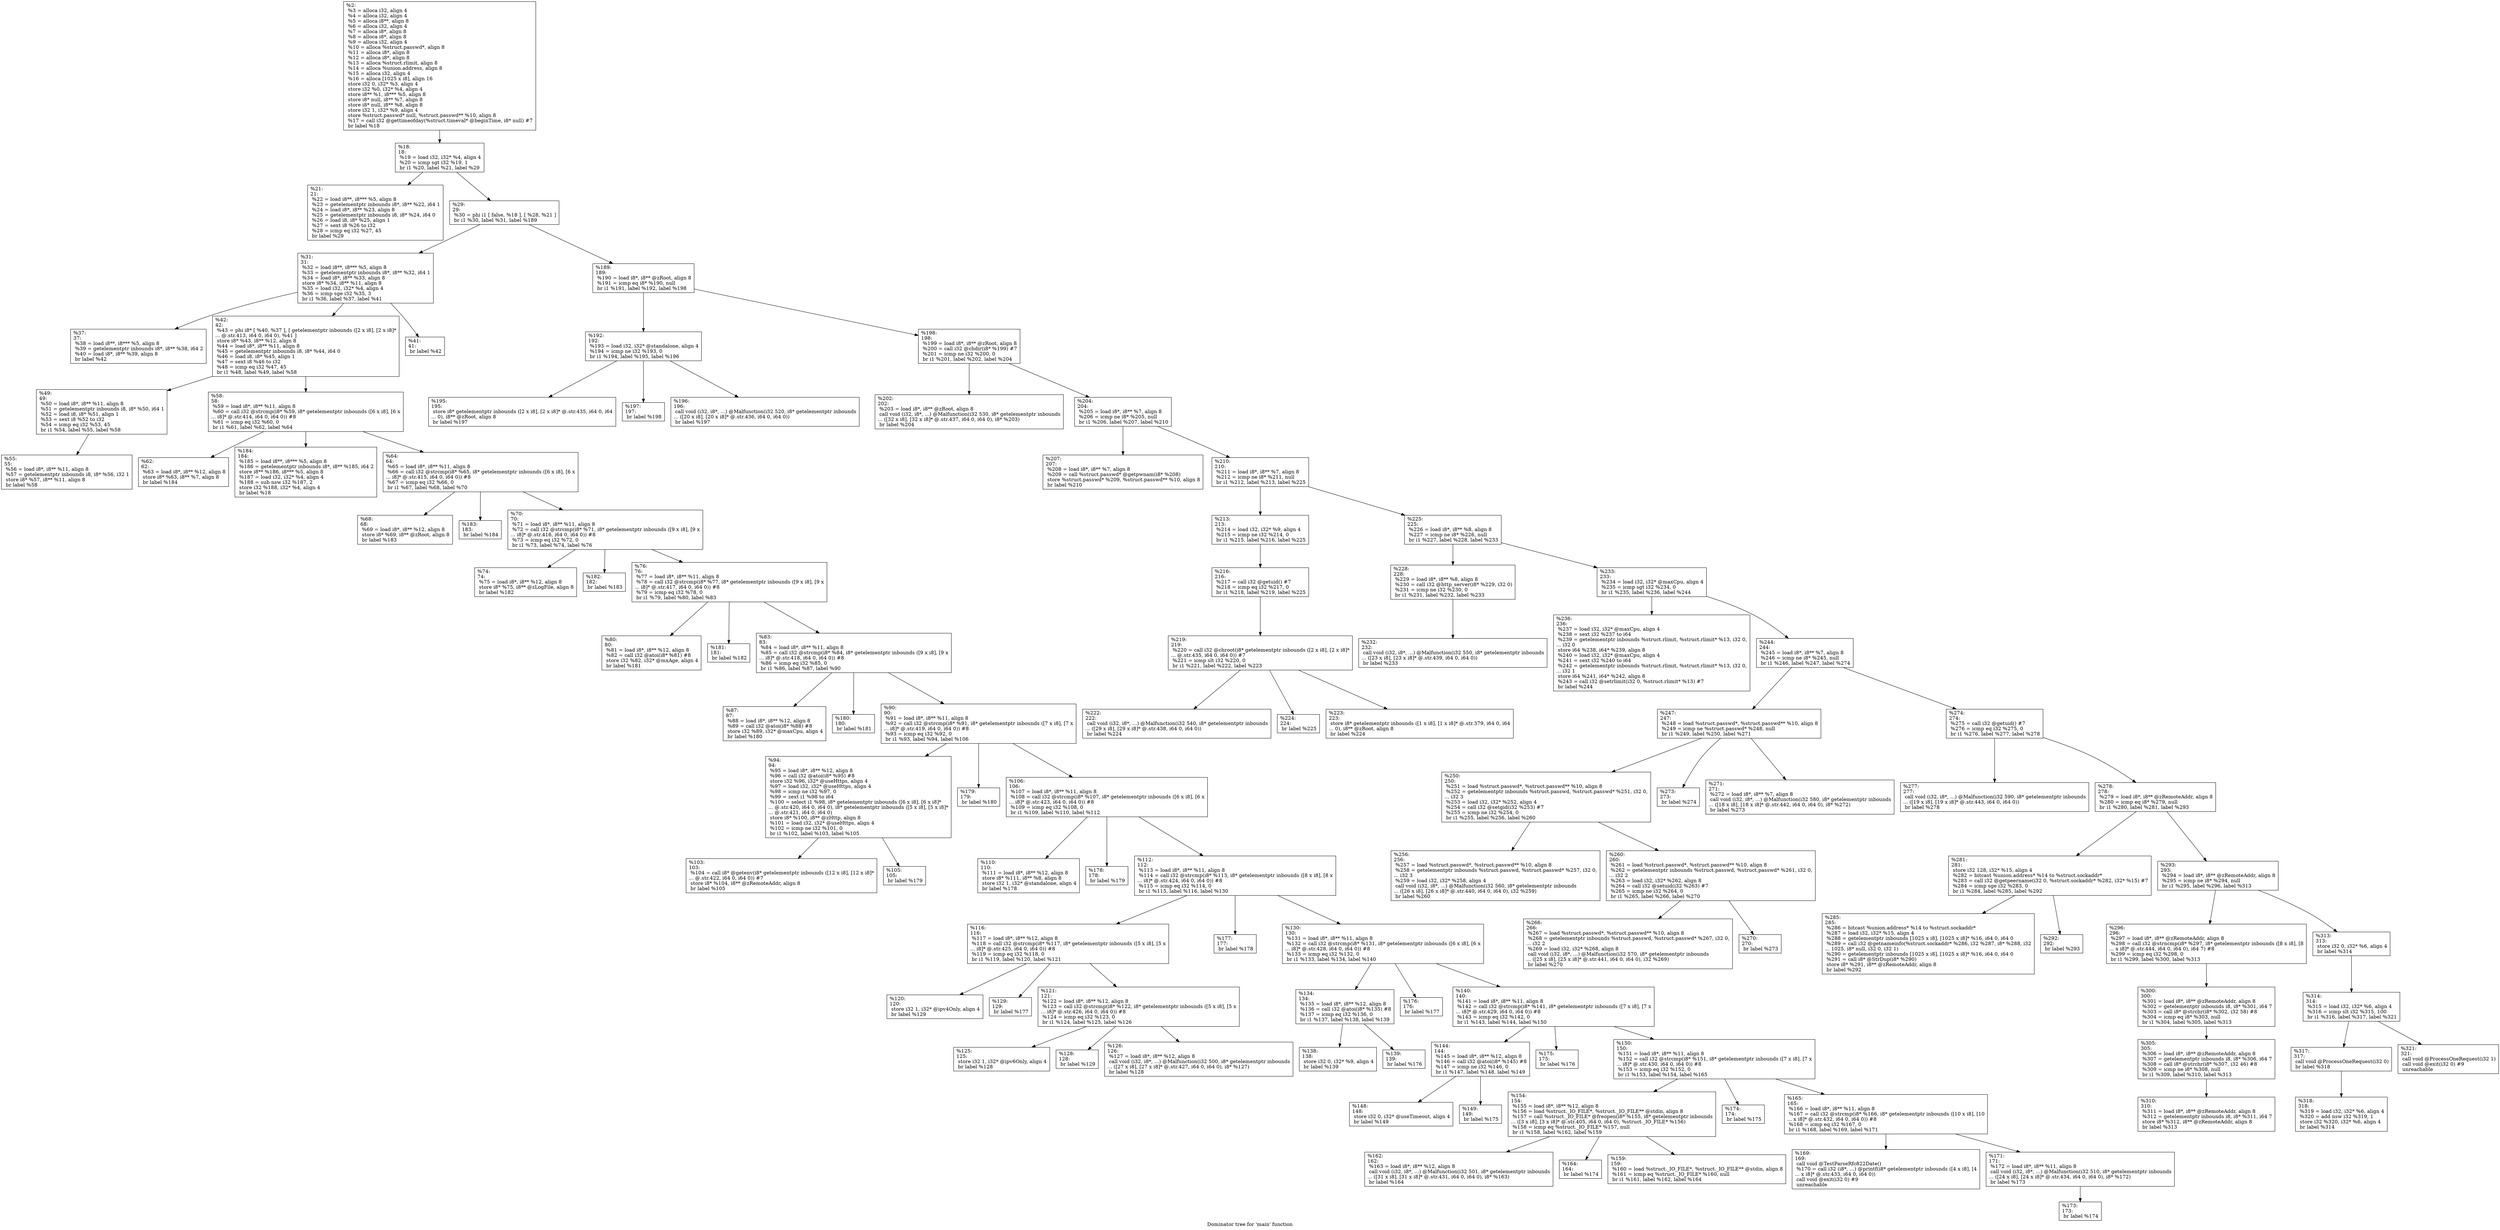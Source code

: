 digraph "Dominator tree for 'main' function" {
	label="Dominator tree for 'main' function";

	Node0x2279f40 [shape=record,label="{%2:\l  %3 = alloca i32, align 4\l  %4 = alloca i32, align 4\l  %5 = alloca i8**, align 8\l  %6 = alloca i32, align 4\l  %7 = alloca i8*, align 8\l  %8 = alloca i8*, align 8\l  %9 = alloca i32, align 4\l  %10 = alloca %struct.passwd*, align 8\l  %11 = alloca i8*, align 8\l  %12 = alloca i8*, align 8\l  %13 = alloca %struct.rlimit, align 8\l  %14 = alloca %union.address, align 8\l  %15 = alloca i32, align 4\l  %16 = alloca [1025 x i8], align 16\l  store i32 0, i32* %3, align 4\l  store i32 %0, i32* %4, align 4\l  store i8** %1, i8*** %5, align 8\l  store i8* null, i8** %7, align 8\l  store i8* null, i8** %8, align 8\l  store i32 1, i32* %9, align 4\l  store %struct.passwd* null, %struct.passwd** %10, align 8\l  %17 = call i32 @gettimeofday(%struct.timeval* @beginTime, i8* null) #7\l  br label %18\l}"];
	Node0x2279f40 -> Node0x22a7fc0;
	Node0x22a7fc0 [shape=record,label="{%18:\l18:                                               \l  %19 = load i32, i32* %4, align 4\l  %20 = icmp sgt i32 %19, 1\l  br i1 %20, label %21, label %29\l}"];
	Node0x22a7fc0 -> Node0x229cc70;
	Node0x22a7fc0 -> Node0x22313c0;
	Node0x229cc70 [shape=record,label="{%21:\l21:                                               \l  %22 = load i8**, i8*** %5, align 8\l  %23 = getelementptr inbounds i8*, i8** %22, i64 1\l  %24 = load i8*, i8** %23, align 8\l  %25 = getelementptr inbounds i8, i8* %24, i64 0\l  %26 = load i8, i8* %25, align 1\l  %27 = sext i8 %26 to i32\l  %28 = icmp eq i32 %27, 45\l  br label %29\l}"];
	Node0x22313c0 [shape=record,label="{%29:\l29:                                               \l  %30 = phi i1 [ false, %18 ], [ %28, %21 ]\l  br i1 %30, label %31, label %189\l}"];
	Node0x22313c0 -> Node0x2254760;
	Node0x22313c0 -> Node0x2248bb0;
	Node0x2254760 [shape=record,label="{%31:\l31:                                               \l  %32 = load i8**, i8*** %5, align 8\l  %33 = getelementptr inbounds i8*, i8** %32, i64 1\l  %34 = load i8*, i8** %33, align 8\l  store i8* %34, i8** %11, align 8\l  %35 = load i32, i32* %4, align 4\l  %36 = icmp sge i32 %35, 3\l  br i1 %36, label %37, label %41\l}"];
	Node0x2254760 -> Node0x221f830;
	Node0x2254760 -> Node0x2217aa0;
	Node0x2254760 -> Node0x22afb40;
	Node0x221f830 [shape=record,label="{%37:\l37:                                               \l  %38 = load i8**, i8*** %5, align 8\l  %39 = getelementptr inbounds i8*, i8** %38, i64 2\l  %40 = load i8*, i8** %39, align 8\l  br label %42\l}"];
	Node0x2217aa0 [shape=record,label="{%42:\l42:                                               \l  %43 = phi i8* [ %40, %37 ], [ getelementptr inbounds ([2 x i8], [2 x i8]*\l... @.str.413, i64 0, i64 0), %41 ]\l  store i8* %43, i8** %12, align 8\l  %44 = load i8*, i8** %11, align 8\l  %45 = getelementptr inbounds i8, i8* %44, i64 0\l  %46 = load i8, i8* %45, align 1\l  %47 = sext i8 %46 to i32\l  %48 = icmp eq i32 %47, 45\l  br i1 %48, label %49, label %58\l}"];
	Node0x2217aa0 -> Node0x2241e70;
	Node0x2217aa0 -> Node0x2269010;
	Node0x2241e70 [shape=record,label="{%49:\l49:                                               \l  %50 = load i8*, i8** %11, align 8\l  %51 = getelementptr inbounds i8, i8* %50, i64 1\l  %52 = load i8, i8* %51, align 1\l  %53 = sext i8 %52 to i32\l  %54 = icmp eq i32 %53, 45\l  br i1 %54, label %55, label %58\l}"];
	Node0x2241e70 -> Node0x2228f60;
	Node0x2228f60 [shape=record,label="{%55:\l55:                                               \l  %56 = load i8*, i8** %11, align 8\l  %57 = getelementptr inbounds i8, i8* %56, i32 1\l  store i8* %57, i8** %11, align 8\l  br label %58\l}"];
	Node0x2269010 [shape=record,label="{%58:\l58:                                               \l  %59 = load i8*, i8** %11, align 8\l  %60 = call i32 @strcmp(i8* %59, i8* getelementptr inbounds ([6 x i8], [6 x\l... i8]* @.str.414, i64 0, i64 0)) #8\l  %61 = icmp eq i32 %60, 0\l  br i1 %61, label %62, label %64\l}"];
	Node0x2269010 -> Node0x2262d80;
	Node0x2269010 -> Node0x22ad2b0;
	Node0x2269010 -> Node0x22109e0;
	Node0x2262d80 [shape=record,label="{%62:\l62:                                               \l  %63 = load i8*, i8** %12, align 8\l  store i8* %63, i8** %7, align 8\l  br label %184\l}"];
	Node0x22ad2b0 [shape=record,label="{%184:\l184:                                              \l  %185 = load i8**, i8*** %5, align 8\l  %186 = getelementptr inbounds i8*, i8** %185, i64 2\l  store i8** %186, i8*** %5, align 8\l  %187 = load i32, i32* %4, align 4\l  %188 = sub nsw i32 %187, 2\l  store i32 %188, i32* %4, align 4\l  br label %18\l}"];
	Node0x22109e0 [shape=record,label="{%64:\l64:                                               \l  %65 = load i8*, i8** %11, align 8\l  %66 = call i32 @strcmp(i8* %65, i8* getelementptr inbounds ([6 x i8], [6 x\l... i8]* @.str.415, i64 0, i64 0)) #8\l  %67 = icmp eq i32 %66, 0\l  br i1 %67, label %68, label %70\l}"];
	Node0x22109e0 -> Node0x227ef70;
	Node0x22109e0 -> Node0x2258b90;
	Node0x22109e0 -> Node0x222d630;
	Node0x227ef70 [shape=record,label="{%68:\l68:                                               \l  %69 = load i8*, i8** %12, align 8\l  store i8* %69, i8** @zRoot, align 8\l  br label %183\l}"];
	Node0x2258b90 [shape=record,label="{%183:\l183:                                              \l  br label %184\l}"];
	Node0x222d630 [shape=record,label="{%70:\l70:                                               \l  %71 = load i8*, i8** %11, align 8\l  %72 = call i32 @strcmp(i8* %71, i8* getelementptr inbounds ([9 x i8], [9 x\l... i8]* @.str.416, i64 0, i64 0)) #8\l  %73 = icmp eq i32 %72, 0\l  br i1 %73, label %74, label %76\l}"];
	Node0x222d630 -> Node0x220fbb0;
	Node0x222d630 -> Node0x22de600;
	Node0x222d630 -> Node0x2265360;
	Node0x220fbb0 [shape=record,label="{%74:\l74:                                               \l  %75 = load i8*, i8** %12, align 8\l  store i8* %75, i8** @zLogFile, align 8\l  br label %182\l}"];
	Node0x22de600 [shape=record,label="{%182:\l182:                                              \l  br label %183\l}"];
	Node0x2265360 [shape=record,label="{%76:\l76:                                               \l  %77 = load i8*, i8** %11, align 8\l  %78 = call i32 @strcmp(i8* %77, i8* getelementptr inbounds ([9 x i8], [9 x\l... i8]* @.str.417, i64 0, i64 0)) #8\l  %79 = icmp eq i32 %78, 0\l  br i1 %79, label %80, label %83\l}"];
	Node0x2265360 -> Node0x22293c0;
	Node0x2265360 -> Node0x2255c00;
	Node0x2265360 -> Node0x2265f50;
	Node0x22293c0 [shape=record,label="{%80:\l80:                                               \l  %81 = load i8*, i8** %12, align 8\l  %82 = call i32 @atoi(i8* %81) #8\l  store i32 %82, i32* @mxAge, align 4\l  br label %181\l}"];
	Node0x2255c00 [shape=record,label="{%181:\l181:                                              \l  br label %182\l}"];
	Node0x2265f50 [shape=record,label="{%83:\l83:                                               \l  %84 = load i8*, i8** %11, align 8\l  %85 = call i32 @strcmp(i8* %84, i8* getelementptr inbounds ([9 x i8], [9 x\l... i8]* @.str.418, i64 0, i64 0)) #8\l  %86 = icmp eq i32 %85, 0\l  br i1 %86, label %87, label %90\l}"];
	Node0x2265f50 -> Node0x22784b0;
	Node0x2265f50 -> Node0x223d7c0;
	Node0x2265f50 -> Node0x2270850;
	Node0x22784b0 [shape=record,label="{%87:\l87:                                               \l  %88 = load i8*, i8** %12, align 8\l  %89 = call i32 @atoi(i8* %88) #8\l  store i32 %89, i32* @maxCpu, align 4\l  br label %180\l}"];
	Node0x223d7c0 [shape=record,label="{%180:\l180:                                              \l  br label %181\l}"];
	Node0x2270850 [shape=record,label="{%90:\l90:                                               \l  %91 = load i8*, i8** %11, align 8\l  %92 = call i32 @strcmp(i8* %91, i8* getelementptr inbounds ([7 x i8], [7 x\l... i8]* @.str.419, i64 0, i64 0)) #8\l  %93 = icmp eq i32 %92, 0\l  br i1 %93, label %94, label %106\l}"];
	Node0x2270850 -> Node0x2267430;
	Node0x2270850 -> Node0x2266a50;
	Node0x2270850 -> Node0x2240890;
	Node0x2267430 [shape=record,label="{%94:\l94:                                               \l  %95 = load i8*, i8** %12, align 8\l  %96 = call i32 @atoi(i8* %95) #8\l  store i32 %96, i32* @useHttps, align 4\l  %97 = load i32, i32* @useHttps, align 4\l  %98 = icmp ne i32 %97, 0\l  %99 = zext i1 %98 to i64\l  %100 = select i1 %98, i8* getelementptr inbounds ([6 x i8], [6 x i8]*\l... @.str.420, i64 0, i64 0), i8* getelementptr inbounds ([5 x i8], [5 x i8]*\l... @.str.421, i64 0, i64 0)\l  store i8* %100, i8** @zHttp, align 8\l  %101 = load i32, i32* @useHttps, align 4\l  %102 = icmp ne i32 %101, 0\l  br i1 %102, label %103, label %105\l}"];
	Node0x2267430 -> Node0x2255100;
	Node0x2267430 -> Node0x229f940;
	Node0x2255100 [shape=record,label="{%103:\l103:                                              \l  %104 = call i8* @getenv(i8* getelementptr inbounds ([12 x i8], [12 x i8]*\l... @.str.422, i64 0, i64 0)) #7\l  store i8* %104, i8** @zRemoteAddr, align 8\l  br label %105\l}"];
	Node0x229f940 [shape=record,label="{%105:\l105:                                              \l  br label %179\l}"];
	Node0x2266a50 [shape=record,label="{%179:\l179:                                              \l  br label %180\l}"];
	Node0x2240890 [shape=record,label="{%106:\l106:                                              \l  %107 = load i8*, i8** %11, align 8\l  %108 = call i32 @strcmp(i8* %107, i8* getelementptr inbounds ([6 x i8], [6 x\l... i8]* @.str.423, i64 0, i64 0)) #8\l  %109 = icmp eq i32 %108, 0\l  br i1 %109, label %110, label %112\l}"];
	Node0x2240890 -> Node0x221eda0;
	Node0x2240890 -> Node0x22174b0;
	Node0x2240890 -> Node0x223c590;
	Node0x221eda0 [shape=record,label="{%110:\l110:                                              \l  %111 = load i8*, i8** %12, align 8\l  store i8* %111, i8** %8, align 8\l  store i32 1, i32* @standalone, align 4\l  br label %178\l}"];
	Node0x22174b0 [shape=record,label="{%178:\l178:                                              \l  br label %179\l}"];
	Node0x223c590 [shape=record,label="{%112:\l112:                                              \l  %113 = load i8*, i8** %11, align 8\l  %114 = call i32 @strcmp(i8* %113, i8* getelementptr inbounds ([8 x i8], [8 x\l... i8]* @.str.424, i64 0, i64 0)) #8\l  %115 = icmp eq i32 %114, 0\l  br i1 %115, label %116, label %130\l}"];
	Node0x223c590 -> Node0x227ad60;
	Node0x223c590 -> Node0x22ad710;
	Node0x223c590 -> Node0x2271540;
	Node0x227ad60 [shape=record,label="{%116:\l116:                                              \l  %117 = load i8*, i8** %12, align 8\l  %118 = call i32 @strcmp(i8* %117, i8* getelementptr inbounds ([5 x i8], [5 x\l... i8]* @.str.425, i64 0, i64 0)) #8\l  %119 = icmp eq i32 %118, 0\l  br i1 %119, label %120, label %121\l}"];
	Node0x227ad60 -> Node0x2264710;
	Node0x227ad60 -> Node0x22a31b0;
	Node0x227ad60 -> Node0x21f7f00;
	Node0x2264710 [shape=record,label="{%120:\l120:                                              \l  store i32 1, i32* @ipv4Only, align 4\l  br label %129\l}"];
	Node0x22a31b0 [shape=record,label="{%129:\l129:                                              \l  br label %177\l}"];
	Node0x21f7f00 [shape=record,label="{%121:\l121:                                              \l  %122 = load i8*, i8** %12, align 8\l  %123 = call i32 @strcmp(i8* %122, i8* getelementptr inbounds ([5 x i8], [5 x\l... i8]* @.str.426, i64 0, i64 0)) #8\l  %124 = icmp eq i32 %123, 0\l  br i1 %124, label %125, label %126\l}"];
	Node0x21f7f00 -> Node0x22a9ab0;
	Node0x21f7f00 -> Node0x22a4670;
	Node0x21f7f00 -> Node0x225d4a0;
	Node0x22a9ab0 [shape=record,label="{%125:\l125:                                              \l  store i32 1, i32* @ipv6Only, align 4\l  br label %128\l}"];
	Node0x22a4670 [shape=record,label="{%128:\l128:                                              \l  br label %129\l}"];
	Node0x225d4a0 [shape=record,label="{%126:\l126:                                              \l  %127 = load i8*, i8** %12, align 8\l  call void (i32, i8*, ...) @Malfunction(i32 500, i8* getelementptr inbounds\l... ([27 x i8], [27 x i8]* @.str.427, i64 0, i64 0), i8* %127)\l  br label %128\l}"];
	Node0x22ad710 [shape=record,label="{%177:\l177:                                              \l  br label %178\l}"];
	Node0x2271540 [shape=record,label="{%130:\l130:                                              \l  %131 = load i8*, i8** %11, align 8\l  %132 = call i32 @strcmp(i8* %131, i8* getelementptr inbounds ([6 x i8], [6 x\l... i8]* @.str.428, i64 0, i64 0)) #8\l  %133 = icmp eq i32 %132, 0\l  br i1 %133, label %134, label %140\l}"];
	Node0x2271540 -> Node0x22b7a30;
	Node0x2271540 -> Node0x22a37c0;
	Node0x2271540 -> Node0x2222ea0;
	Node0x22b7a30 [shape=record,label="{%134:\l134:                                              \l  %135 = load i8*, i8** %12, align 8\l  %136 = call i32 @atoi(i8* %135) #8\l  %137 = icmp eq i32 %136, 0\l  br i1 %137, label %138, label %139\l}"];
	Node0x22b7a30 -> Node0x2263230;
	Node0x22b7a30 -> Node0x2225060;
	Node0x2263230 [shape=record,label="{%138:\l138:                                              \l  store i32 0, i32* %9, align 4\l  br label %139\l}"];
	Node0x2225060 [shape=record,label="{%139:\l139:                                              \l  br label %176\l}"];
	Node0x22a37c0 [shape=record,label="{%176:\l176:                                              \l  br label %177\l}"];
	Node0x2222ea0 [shape=record,label="{%140:\l140:                                              \l  %141 = load i8*, i8** %11, align 8\l  %142 = call i32 @strcmp(i8* %141, i8* getelementptr inbounds ([7 x i8], [7 x\l... i8]* @.str.429, i64 0, i64 0)) #8\l  %143 = icmp eq i32 %142, 0\l  br i1 %143, label %144, label %150\l}"];
	Node0x2222ea0 -> Node0x2248d80;
	Node0x2222ea0 -> Node0x22a4c10;
	Node0x2222ea0 -> Node0x22667d0;
	Node0x2248d80 [shape=record,label="{%144:\l144:                                              \l  %145 = load i8*, i8** %12, align 8\l  %146 = call i32 @atoi(i8* %145) #8\l  %147 = icmp ne i32 %146, 0\l  br i1 %147, label %148, label %149\l}"];
	Node0x2248d80 -> Node0x2299240;
	Node0x2248d80 -> Node0x2249150;
	Node0x2299240 [shape=record,label="{%148:\l148:                                              \l  store i32 0, i32* @useTimeout, align 4\l  br label %149\l}"];
	Node0x2249150 [shape=record,label="{%149:\l149:                                              \l  br label %175\l}"];
	Node0x22a4c10 [shape=record,label="{%175:\l175:                                              \l  br label %176\l}"];
	Node0x22667d0 [shape=record,label="{%150:\l150:                                              \l  %151 = load i8*, i8** %11, align 8\l  %152 = call i32 @strcmp(i8* %151, i8* getelementptr inbounds ([7 x i8], [7 x\l... i8]* @.str.430, i64 0, i64 0)) #8\l  %153 = icmp eq i32 %152, 0\l  br i1 %153, label %154, label %165\l}"];
	Node0x22667d0 -> Node0x2250210;
	Node0x22667d0 -> Node0x223db80;
	Node0x22667d0 -> Node0x2228840;
	Node0x2250210 [shape=record,label="{%154:\l154:                                              \l  %155 = load i8*, i8** %12, align 8\l  %156 = load %struct._IO_FILE*, %struct._IO_FILE** @stdin, align 8\l  %157 = call %struct._IO_FILE* @freopen(i8* %155, i8* getelementptr inbounds\l... ([3 x i8], [3 x i8]* @.str.405, i64 0, i64 0), %struct._IO_FILE* %156)\l  %158 = icmp eq %struct._IO_FILE* %157, null\l  br i1 %158, label %162, label %159\l}"];
	Node0x2250210 -> Node0x2296740;
	Node0x2250210 -> Node0x22383b0;
	Node0x2250210 -> Node0x2210390;
	Node0x2296740 [shape=record,label="{%162:\l162:                                              \l  %163 = load i8*, i8** %12, align 8\l  call void (i32, i8*, ...) @Malfunction(i32 501, i8* getelementptr inbounds\l... ([31 x i8], [31 x i8]* @.str.431, i64 0, i64 0), i8* %163)\l  br label %164\l}"];
	Node0x22383b0 [shape=record,label="{%164:\l164:                                              \l  br label %174\l}"];
	Node0x2210390 [shape=record,label="{%159:\l159:                                              \l  %160 = load %struct._IO_FILE*, %struct._IO_FILE** @stdin, align 8\l  %161 = icmp eq %struct._IO_FILE* %160, null\l  br i1 %161, label %162, label %164\l}"];
	Node0x223db80 [shape=record,label="{%174:\l174:                                              \l  br label %175\l}"];
	Node0x2228840 [shape=record,label="{%165:\l165:                                              \l  %166 = load i8*, i8** %11, align 8\l  %167 = call i32 @strcmp(i8* %166, i8* getelementptr inbounds ([10 x i8], [10\l... x i8]* @.str.432, i64 0, i64 0)) #8\l  %168 = icmp eq i32 %167, 0\l  br i1 %168, label %169, label %171\l}"];
	Node0x2228840 -> Node0x221c580;
	Node0x2228840 -> Node0x226b4e0;
	Node0x221c580 [shape=record,label="{%169:\l169:                                              \l  call void @TestParseRfc822Date()\l  %170 = call i32 (i8*, ...) @printf(i8* getelementptr inbounds ([4 x i8], [4\l... x i8]* @.str.433, i64 0, i64 0))\l  call void @exit(i32 0) #9\l  unreachable\l}"];
	Node0x226b4e0 [shape=record,label="{%171:\l171:                                              \l  %172 = load i8*, i8** %11, align 8\l  call void (i32, i8*, ...) @Malfunction(i32 510, i8* getelementptr inbounds\l... ([24 x i8], [24 x i8]* @.str.434, i64 0, i64 0), i8* %172)\l  br label %173\l}"];
	Node0x226b4e0 -> Node0x2264070;
	Node0x2264070 [shape=record,label="{%173:\l173:                                              \l  br label %174\l}"];
	Node0x22afb40 [shape=record,label="{%41:\l41:                                               \l  br label %42\l}"];
	Node0x2248bb0 [shape=record,label="{%189:\l189:                                              \l  %190 = load i8*, i8** @zRoot, align 8\l  %191 = icmp eq i8* %190, null\l  br i1 %191, label %192, label %198\l}"];
	Node0x2248bb0 -> Node0x229eff0;
	Node0x2248bb0 -> Node0x223b2a0;
	Node0x229eff0 [shape=record,label="{%192:\l192:                                              \l  %193 = load i32, i32* @standalone, align 4\l  %194 = icmp ne i32 %193, 0\l  br i1 %194, label %195, label %196\l}"];
	Node0x229eff0 -> Node0x2249910;
	Node0x229eff0 -> Node0x22a6540;
	Node0x229eff0 -> Node0x2243080;
	Node0x2249910 [shape=record,label="{%195:\l195:                                              \l  store i8* getelementptr inbounds ([2 x i8], [2 x i8]* @.str.435, i64 0, i64\l... 0), i8** @zRoot, align 8\l  br label %197\l}"];
	Node0x22a6540 [shape=record,label="{%197:\l197:                                              \l  br label %198\l}"];
	Node0x2243080 [shape=record,label="{%196:\l196:                                              \l  call void (i32, i8*, ...) @Malfunction(i32 520, i8* getelementptr inbounds\l... ([20 x i8], [20 x i8]* @.str.436, i64 0, i64 0))\l  br label %197\l}"];
	Node0x223b2a0 [shape=record,label="{%198:\l198:                                              \l  %199 = load i8*, i8** @zRoot, align 8\l  %200 = call i32 @chdir(i8* %199) #7\l  %201 = icmp ne i32 %200, 0\l  br i1 %201, label %202, label %204\l}"];
	Node0x223b2a0 -> Node0x21fd700;
	Node0x223b2a0 -> Node0x22a5d40;
	Node0x21fd700 [shape=record,label="{%202:\l202:                                              \l  %203 = load i8*, i8** @zRoot, align 8\l  call void (i32, i8*, ...) @Malfunction(i32 530, i8* getelementptr inbounds\l... ([32 x i8], [32 x i8]* @.str.437, i64 0, i64 0), i8* %203)\l  br label %204\l}"];
	Node0x22a5d40 [shape=record,label="{%204:\l204:                                              \l  %205 = load i8*, i8** %7, align 8\l  %206 = icmp ne i8* %205, null\l  br i1 %206, label %207, label %210\l}"];
	Node0x22a5d40 -> Node0x22a9e60;
	Node0x22a5d40 -> Node0x226e160;
	Node0x22a9e60 [shape=record,label="{%207:\l207:                                              \l  %208 = load i8*, i8** %7, align 8\l  %209 = call %struct.passwd* @getpwnam(i8* %208)\l  store %struct.passwd* %209, %struct.passwd** %10, align 8\l  br label %210\l}"];
	Node0x226e160 [shape=record,label="{%210:\l210:                                              \l  %211 = load i8*, i8** %7, align 8\l  %212 = icmp ne i8* %211, null\l  br i1 %212, label %213, label %225\l}"];
	Node0x226e160 -> Node0x221ca60;
	Node0x226e160 -> Node0x2239310;
	Node0x221ca60 [shape=record,label="{%213:\l213:                                              \l  %214 = load i32, i32* %9, align 4\l  %215 = icmp ne i32 %214, 0\l  br i1 %215, label %216, label %225\l}"];
	Node0x221ca60 -> Node0x224a890;
	Node0x224a890 [shape=record,label="{%216:\l216:                                              \l  %217 = call i32 @getuid() #7\l  %218 = icmp eq i32 %217, 0\l  br i1 %218, label %219, label %225\l}"];
	Node0x224a890 -> Node0x2213100;
	Node0x2213100 [shape=record,label="{%219:\l219:                                              \l  %220 = call i32 @chroot(i8* getelementptr inbounds ([2 x i8], [2 x i8]*\l... @.str.435, i64 0, i64 0)) #7\l  %221 = icmp slt i32 %220, 0\l  br i1 %221, label %222, label %223\l}"];
	Node0x2213100 -> Node0x222bb20;
	Node0x2213100 -> Node0x2220130;
	Node0x2213100 -> Node0x2265950;
	Node0x222bb20 [shape=record,label="{%222:\l222:                                              \l  call void (i32, i8*, ...) @Malfunction(i32 540, i8* getelementptr inbounds\l... ([29 x i8], [29 x i8]* @.str.438, i64 0, i64 0))\l  br label %224\l}"];
	Node0x2220130 [shape=record,label="{%224:\l224:                                              \l  br label %225\l}"];
	Node0x2265950 [shape=record,label="{%223:\l223:                                              \l  store i8* getelementptr inbounds ([1 x i8], [1 x i8]* @.str.379, i64 0, i64\l... 0), i8** @zRoot, align 8\l  br label %224\l}"];
	Node0x2239310 [shape=record,label="{%225:\l225:                                              \l  %226 = load i8*, i8** %8, align 8\l  %227 = icmp ne i8* %226, null\l  br i1 %227, label %228, label %233\l}"];
	Node0x2239310 -> Node0x2242220;
	Node0x2239310 -> Node0x2254590;
	Node0x2242220 [shape=record,label="{%228:\l228:                                              \l  %229 = load i8*, i8** %8, align 8\l  %230 = call i32 @http_server(i8* %229, i32 0)\l  %231 = icmp ne i32 %230, 0\l  br i1 %231, label %232, label %233\l}"];
	Node0x2242220 -> Node0x22196a0;
	Node0x22196a0 [shape=record,label="{%232:\l232:                                              \l  call void (i32, i8*, ...) @Malfunction(i32 550, i8* getelementptr inbounds\l... ([23 x i8], [23 x i8]* @.str.439, i64 0, i64 0))\l  br label %233\l}"];
	Node0x2254590 [shape=record,label="{%233:\l233:                                              \l  %234 = load i32, i32* @maxCpu, align 4\l  %235 = icmp sgt i32 %234, 0\l  br i1 %235, label %236, label %244\l}"];
	Node0x2254590 -> Node0x2263020;
	Node0x2254590 -> Node0x22a1c40;
	Node0x2263020 [shape=record,label="{%236:\l236:                                              \l  %237 = load i32, i32* @maxCpu, align 4\l  %238 = sext i32 %237 to i64\l  %239 = getelementptr inbounds %struct.rlimit, %struct.rlimit* %13, i32 0,\l... i32 0\l  store i64 %238, i64* %239, align 8\l  %240 = load i32, i32* @maxCpu, align 4\l  %241 = sext i32 %240 to i64\l  %242 = getelementptr inbounds %struct.rlimit, %struct.rlimit* %13, i32 0,\l... i32 1\l  store i64 %241, i64* %242, align 8\l  %243 = call i32 @setrlimit(i32 0, %struct.rlimit* %13) #7\l  br label %244\l}"];
	Node0x22a1c40 [shape=record,label="{%244:\l244:                                              \l  %245 = load i8*, i8** %7, align 8\l  %246 = icmp ne i8* %245, null\l  br i1 %246, label %247, label %274\l}"];
	Node0x22a1c40 -> Node0x2259050;
	Node0x22a1c40 -> Node0x22ad580;
	Node0x2259050 [shape=record,label="{%247:\l247:                                              \l  %248 = load %struct.passwd*, %struct.passwd** %10, align 8\l  %249 = icmp ne %struct.passwd* %248, null\l  br i1 %249, label %250, label %271\l}"];
	Node0x2259050 -> Node0x227dbc0;
	Node0x2259050 -> Node0x2235fd0;
	Node0x2259050 -> Node0x22169c0;
	Node0x227dbc0 [shape=record,label="{%250:\l250:                                              \l  %251 = load %struct.passwd*, %struct.passwd** %10, align 8\l  %252 = getelementptr inbounds %struct.passwd, %struct.passwd* %251, i32 0,\l... i32 3\l  %253 = load i32, i32* %252, align 4\l  %254 = call i32 @setgid(i32 %253) #7\l  %255 = icmp ne i32 %254, 0\l  br i1 %255, label %256, label %260\l}"];
	Node0x227dbc0 -> Node0x22b0940;
	Node0x227dbc0 -> Node0x225c810;
	Node0x22b0940 [shape=record,label="{%256:\l256:                                              \l  %257 = load %struct.passwd*, %struct.passwd** %10, align 8\l  %258 = getelementptr inbounds %struct.passwd, %struct.passwd* %257, i32 0,\l... i32 3\l  %259 = load i32, i32* %258, align 4\l  call void (i32, i8*, ...) @Malfunction(i32 560, i8* getelementptr inbounds\l... ([26 x i8], [26 x i8]* @.str.440, i64 0, i64 0), i32 %259)\l  br label %260\l}"];
	Node0x225c810 [shape=record,label="{%260:\l260:                                              \l  %261 = load %struct.passwd*, %struct.passwd** %10, align 8\l  %262 = getelementptr inbounds %struct.passwd, %struct.passwd* %261, i32 0,\l... i32 2\l  %263 = load i32, i32* %262, align 8\l  %264 = call i32 @setuid(i32 %263) #7\l  %265 = icmp ne i32 %264, 0\l  br i1 %265, label %266, label %270\l}"];
	Node0x225c810 -> Node0x2269540;
	Node0x225c810 -> Node0x22633c0;
	Node0x2269540 [shape=record,label="{%266:\l266:                                              \l  %267 = load %struct.passwd*, %struct.passwd** %10, align 8\l  %268 = getelementptr inbounds %struct.passwd, %struct.passwd* %267, i32 0,\l... i32 2\l  %269 = load i32, i32* %268, align 8\l  call void (i32, i8*, ...) @Malfunction(i32 570, i8* getelementptr inbounds\l... ([25 x i8], [25 x i8]* @.str.441, i64 0, i64 0), i32 %269)\l  br label %270\l}"];
	Node0x22633c0 [shape=record,label="{%270:\l270:                                              \l  br label %273\l}"];
	Node0x2235fd0 [shape=record,label="{%273:\l273:                                              \l  br label %274\l}"];
	Node0x22169c0 [shape=record,label="{%271:\l271:                                              \l  %272 = load i8*, i8** %7, align 8\l  call void (i32, i8*, ...) @Malfunction(i32 580, i8* getelementptr inbounds\l... ([18 x i8], [18 x i8]* @.str.442, i64 0, i64 0), i8* %272)\l  br label %273\l}"];
	Node0x22ad580 [shape=record,label="{%274:\l274:                                              \l  %275 = call i32 @getuid() #7\l  %276 = icmp eq i32 %275, 0\l  br i1 %276, label %277, label %278\l}"];
	Node0x22ad580 -> Node0x22269d0;
	Node0x22ad580 -> Node0x22395b0;
	Node0x22269d0 [shape=record,label="{%277:\l277:                                              \l  call void (i32, i8*, ...) @Malfunction(i32 590, i8* getelementptr inbounds\l... ([19 x i8], [19 x i8]* @.str.443, i64 0, i64 0))\l  br label %278\l}"];
	Node0x22395b0 [shape=record,label="{%278:\l278:                                              \l  %279 = load i8*, i8** @zRemoteAddr, align 8\l  %280 = icmp eq i8* %279, null\l  br i1 %280, label %281, label %293\l}"];
	Node0x22395b0 -> Node0x2241f90;
	Node0x22395b0 -> Node0x22558d0;
	Node0x2241f90 [shape=record,label="{%281:\l281:                                              \l  store i32 128, i32* %15, align 4\l  %282 = bitcast %union.address* %14 to %struct.sockaddr*\l  %283 = call i32 @getpeername(i32 0, %struct.sockaddr* %282, i32* %15) #7\l  %284 = icmp sge i32 %283, 0\l  br i1 %284, label %285, label %292\l}"];
	Node0x2241f90 -> Node0x2259180;
	Node0x2241f90 -> Node0x22a7020;
	Node0x2259180 [shape=record,label="{%285:\l285:                                              \l  %286 = bitcast %union.address* %14 to %struct.sockaddr*\l  %287 = load i32, i32* %15, align 4\l  %288 = getelementptr inbounds [1025 x i8], [1025 x i8]* %16, i64 0, i64 0\l  %289 = call i32 @getnameinfo(%struct.sockaddr* %286, i32 %287, i8* %288, i32\l... 1025, i8* null, i32 0, i32 1)\l  %290 = getelementptr inbounds [1025 x i8], [1025 x i8]* %16, i64 0, i64 0\l  %291 = call i8* @StrDup(i8* %290)\l  store i8* %291, i8** @zRemoteAddr, align 8\l  br label %292\l}"];
	Node0x22a7020 [shape=record,label="{%292:\l292:                                              \l  br label %293\l}"];
	Node0x22558d0 [shape=record,label="{%293:\l293:                                              \l  %294 = load i8*, i8** @zRemoteAddr, align 8\l  %295 = icmp ne i8* %294, null\l  br i1 %295, label %296, label %313\l}"];
	Node0x22558d0 -> Node0x2204360;
	Node0x22558d0 -> Node0x225b080;
	Node0x2204360 [shape=record,label="{%296:\l296:                                              \l  %297 = load i8*, i8** @zRemoteAddr, align 8\l  %298 = call i32 @strncmp(i8* %297, i8* getelementptr inbounds ([8 x i8], [8\l... x i8]* @.str.444, i64 0, i64 0), i64 7) #8\l  %299 = icmp eq i32 %298, 0\l  br i1 %299, label %300, label %313\l}"];
	Node0x2204360 -> Node0x226ea00;
	Node0x226ea00 [shape=record,label="{%300:\l300:                                              \l  %301 = load i8*, i8** @zRemoteAddr, align 8\l  %302 = getelementptr inbounds i8, i8* %301, i64 7\l  %303 = call i8* @strchr(i8* %302, i32 58) #8\l  %304 = icmp eq i8* %303, null\l  br i1 %304, label %305, label %313\l}"];
	Node0x226ea00 -> Node0x22495e0;
	Node0x22495e0 [shape=record,label="{%305:\l305:                                              \l  %306 = load i8*, i8** @zRemoteAddr, align 8\l  %307 = getelementptr inbounds i8, i8* %306, i64 7\l  %308 = call i8* @strchr(i8* %307, i32 46) #8\l  %309 = icmp ne i8* %308, null\l  br i1 %309, label %310, label %313\l}"];
	Node0x22495e0 -> Node0x226e670;
	Node0x226e670 [shape=record,label="{%310:\l310:                                              \l  %311 = load i8*, i8** @zRemoteAddr, align 8\l  %312 = getelementptr inbounds i8, i8* %311, i64 7\l  store i8* %312, i8** @zRemoteAddr, align 8\l  br label %313\l}"];
	Node0x225b080 [shape=record,label="{%313:\l313:                                              \l  store i32 0, i32* %6, align 4\l  br label %314\l}"];
	Node0x225b080 -> Node0x223f4f0;
	Node0x223f4f0 [shape=record,label="{%314:\l314:                                              \l  %315 = load i32, i32* %6, align 4\l  %316 = icmp slt i32 %315, 100\l  br i1 %316, label %317, label %321\l}"];
	Node0x223f4f0 -> Node0x223d4d0;
	Node0x223f4f0 -> Node0x2233b70;
	Node0x223d4d0 [shape=record,label="{%317:\l317:                                              \l  call void @ProcessOneRequest(i32 0)\l  br label %318\l}"];
	Node0x223d4d0 -> Node0x226f9c0;
	Node0x226f9c0 [shape=record,label="{%318:\l318:                                              \l  %319 = load i32, i32* %6, align 4\l  %320 = add nsw i32 %319, 1\l  store i32 %320, i32* %6, align 4\l  br label %314\l}"];
	Node0x2233b70 [shape=record,label="{%321:\l321:                                              \l  call void @ProcessOneRequest(i32 1)\l  call void @exit(i32 0) #9\l  unreachable\l}"];
}

